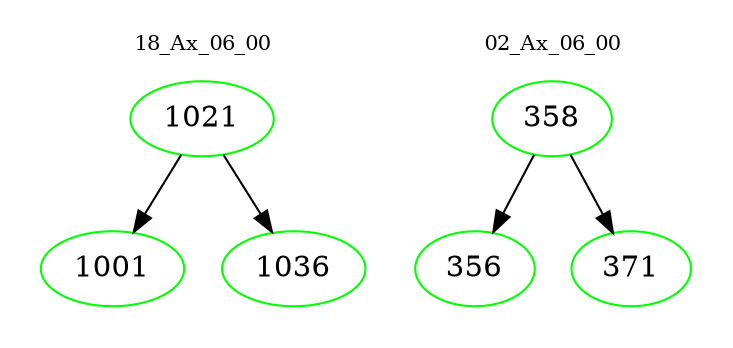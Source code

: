 digraph{
subgraph cluster_0 {
color = white
label = "18_Ax_06_00";
fontsize=10;
T0_1021 [label="1021", color="green"]
T0_1021 -> T0_1001 [color="black"]
T0_1001 [label="1001", color="green"]
T0_1021 -> T0_1036 [color="black"]
T0_1036 [label="1036", color="green"]
}
subgraph cluster_1 {
color = white
label = "02_Ax_06_00";
fontsize=10;
T1_358 [label="358", color="green"]
T1_358 -> T1_356 [color="black"]
T1_356 [label="356", color="green"]
T1_358 -> T1_371 [color="black"]
T1_371 [label="371", color="green"]
}
}
